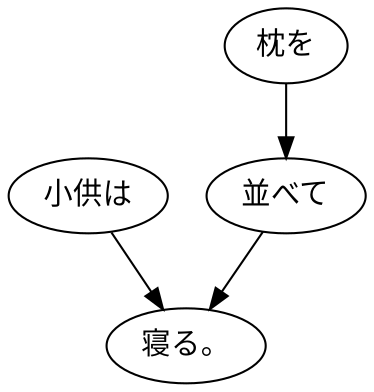digraph graph9092 {
	node0 [label="小供は"];
	node1 [label="枕を"];
	node2 [label="並べて"];
	node3 [label="寝る。"];
	node0 -> node3;
	node1 -> node2;
	node2 -> node3;
}
